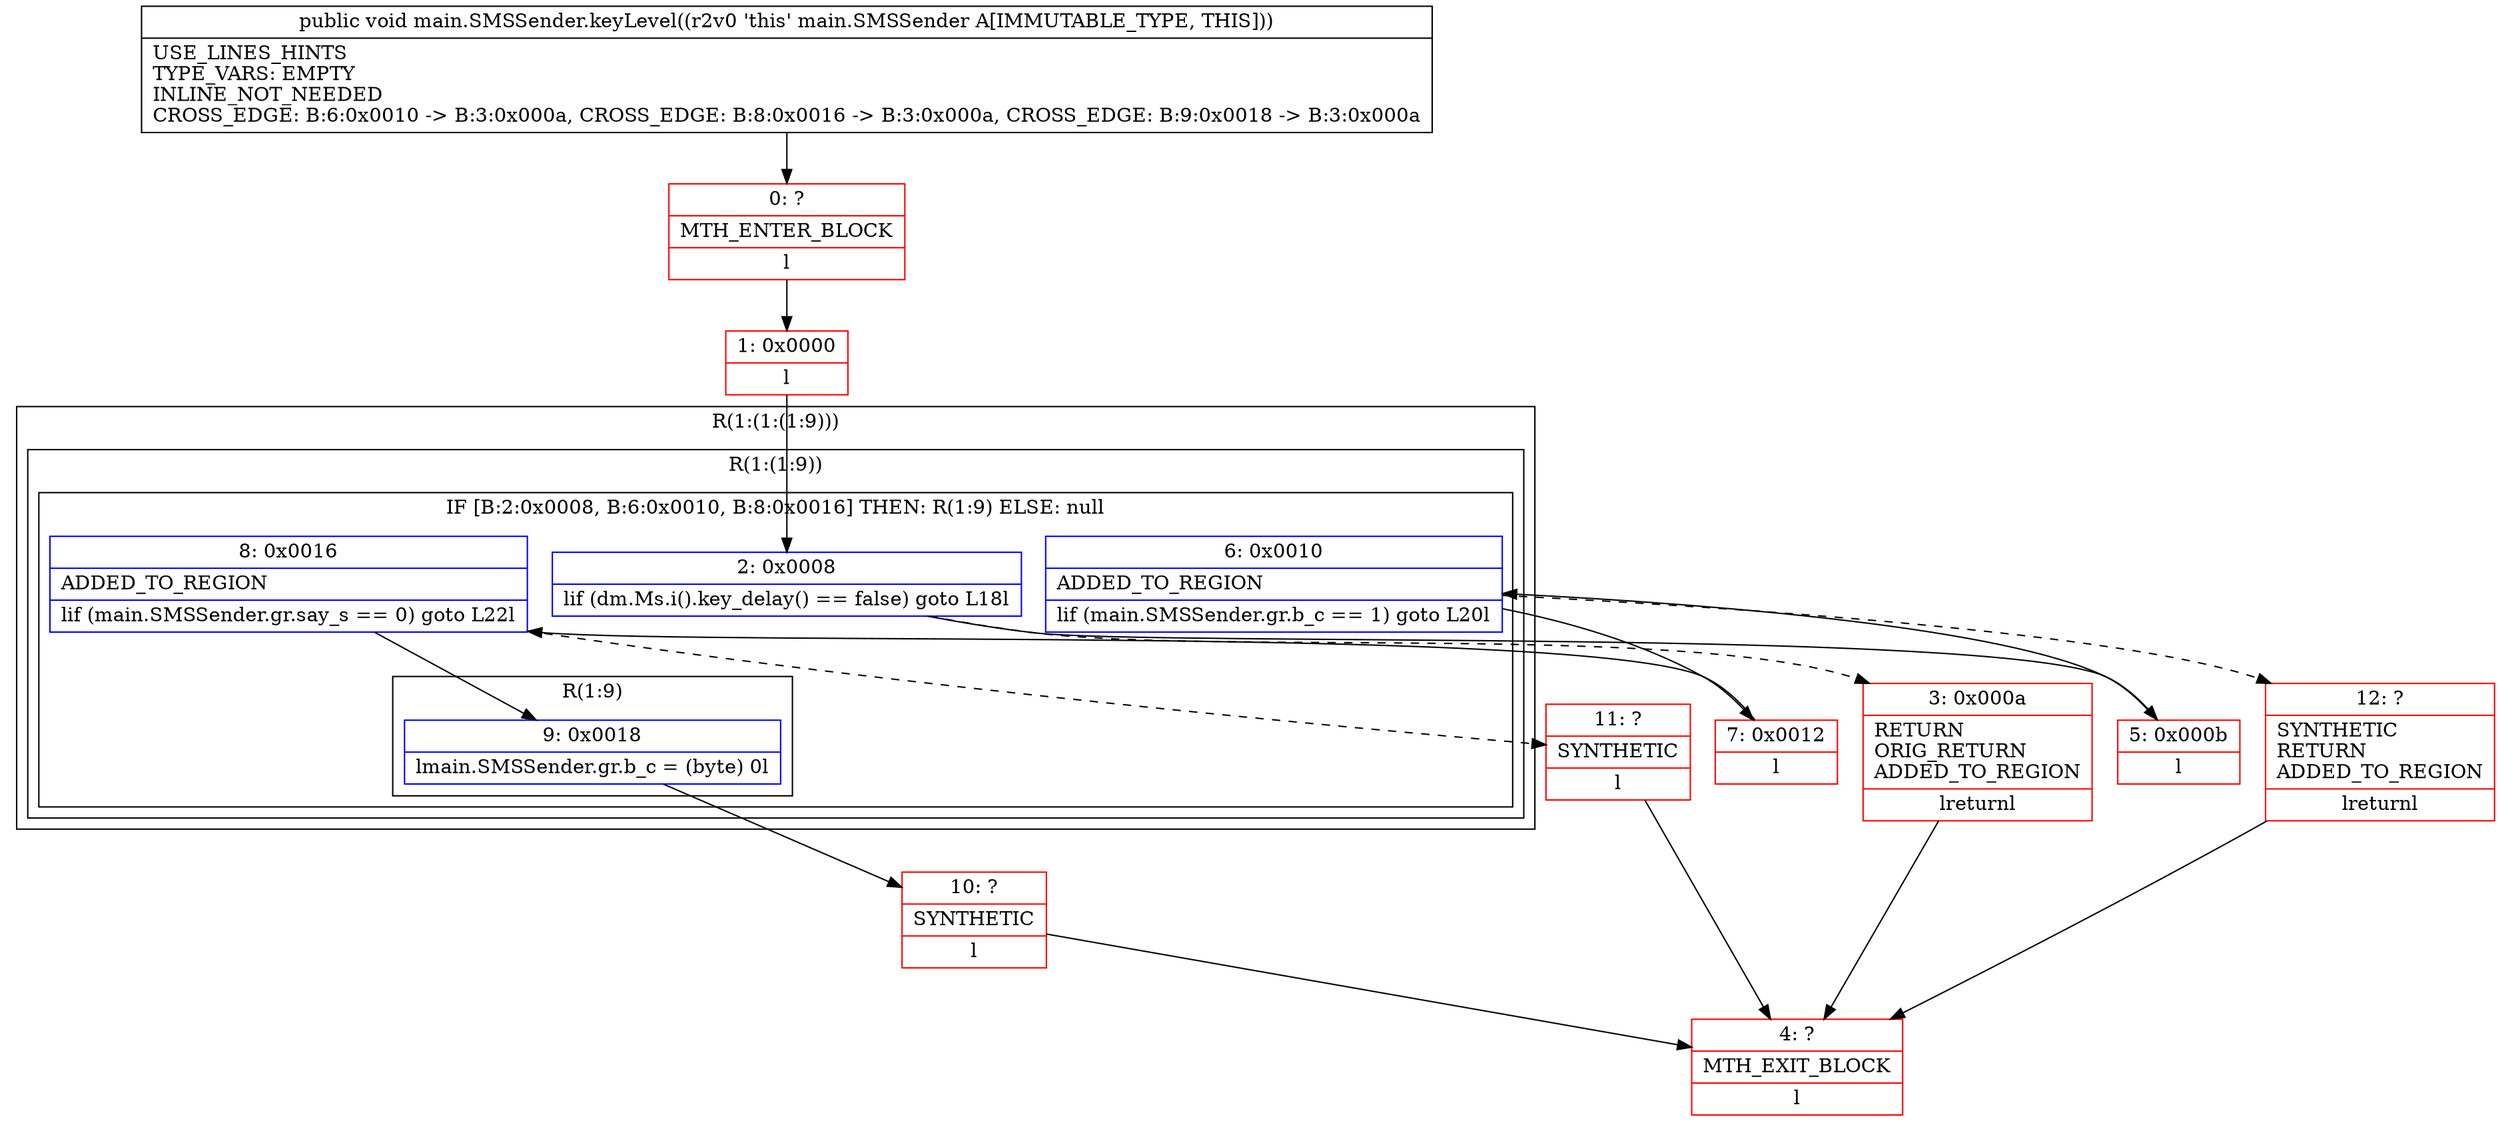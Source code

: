 digraph "CFG formain.SMSSender.keyLevel()V" {
subgraph cluster_Region_557040058 {
label = "R(1:(1:(1:9)))";
node [shape=record,color=blue];
subgraph cluster_Region_1634641538 {
label = "R(1:(1:9))";
node [shape=record,color=blue];
subgraph cluster_IfRegion_2123392714 {
label = "IF [B:2:0x0008, B:6:0x0010, B:8:0x0016] THEN: R(1:9) ELSE: null";
node [shape=record,color=blue];
Node_2 [shape=record,label="{2\:\ 0x0008|lif (dm.Ms.i().key_delay() == false) goto L18l}"];
Node_6 [shape=record,label="{6\:\ 0x0010|ADDED_TO_REGION\l|lif (main.SMSSender.gr.b_c == 1) goto L20l}"];
Node_8 [shape=record,label="{8\:\ 0x0016|ADDED_TO_REGION\l|lif (main.SMSSender.gr.say_s == 0) goto L22l}"];
subgraph cluster_Region_425496804 {
label = "R(1:9)";
node [shape=record,color=blue];
Node_9 [shape=record,label="{9\:\ 0x0018|lmain.SMSSender.gr.b_c = (byte) 0l}"];
}
}
}
}
Node_0 [shape=record,color=red,label="{0\:\ ?|MTH_ENTER_BLOCK\l|l}"];
Node_1 [shape=record,color=red,label="{1\:\ 0x0000|l}"];
Node_3 [shape=record,color=red,label="{3\:\ 0x000a|RETURN\lORIG_RETURN\lADDED_TO_REGION\l|lreturnl}"];
Node_4 [shape=record,color=red,label="{4\:\ ?|MTH_EXIT_BLOCK\l|l}"];
Node_5 [shape=record,color=red,label="{5\:\ 0x000b|l}"];
Node_7 [shape=record,color=red,label="{7\:\ 0x0012|l}"];
Node_10 [shape=record,color=red,label="{10\:\ ?|SYNTHETIC\l|l}"];
Node_11 [shape=record,color=red,label="{11\:\ ?|SYNTHETIC\l|l}"];
Node_12 [shape=record,color=red,label="{12\:\ ?|SYNTHETIC\lRETURN\lADDED_TO_REGION\l|lreturnl}"];
MethodNode[shape=record,label="{public void main.SMSSender.keyLevel((r2v0 'this' main.SMSSender A[IMMUTABLE_TYPE, THIS]))  | USE_LINES_HINTS\lTYPE_VARS: EMPTY\lINLINE_NOT_NEEDED\lCROSS_EDGE: B:6:0x0010 \-\> B:3:0x000a, CROSS_EDGE: B:8:0x0016 \-\> B:3:0x000a, CROSS_EDGE: B:9:0x0018 \-\> B:3:0x000a\l}"];
MethodNode -> Node_0;
Node_2 -> Node_3[style=dashed];
Node_2 -> Node_5;
Node_6 -> Node_7;
Node_6 -> Node_12[style=dashed];
Node_8 -> Node_9;
Node_8 -> Node_11[style=dashed];
Node_9 -> Node_10;
Node_0 -> Node_1;
Node_1 -> Node_2;
Node_3 -> Node_4;
Node_5 -> Node_6;
Node_7 -> Node_8;
Node_10 -> Node_4;
Node_11 -> Node_4;
Node_12 -> Node_4;
}

